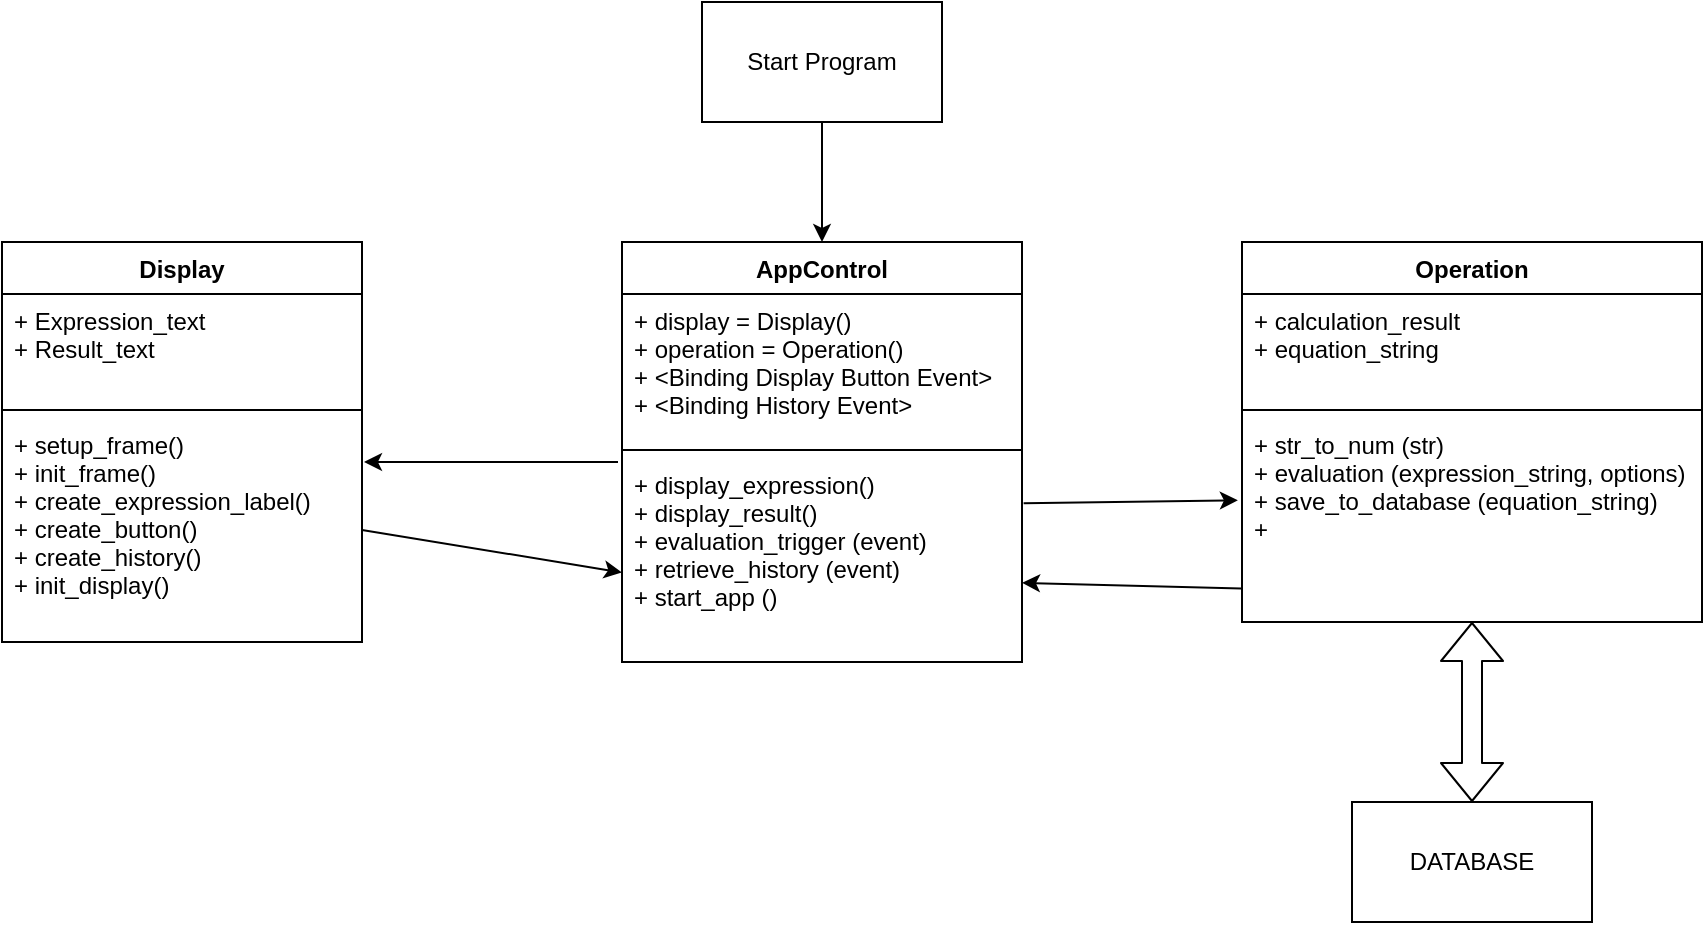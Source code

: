 <mxfile version="14.9.6" type="device"><diagram id="C5RBs43oDa-KdzZeNtuy" name="Page-1"><mxGraphModel dx="1038" dy="607" grid="1" gridSize="10" guides="1" tooltips="1" connect="1" arrows="1" fold="1" page="1" pageScale="1" pageWidth="827" pageHeight="1169" math="0" shadow="0"><root><mxCell id="WIyWlLk6GJQsqaUBKTNV-0"/><mxCell id="WIyWlLk6GJQsqaUBKTNV-1" parent="WIyWlLk6GJQsqaUBKTNV-0"/><mxCell id="__0qerwWPAZC6GgXwkwZ-0" value="Display" style="swimlane;fontStyle=1;align=center;verticalAlign=top;childLayout=stackLayout;horizontal=1;startSize=26;horizontalStack=0;resizeParent=1;resizeParentMax=0;resizeLast=0;collapsible=1;marginBottom=0;" vertex="1" parent="WIyWlLk6GJQsqaUBKTNV-1"><mxGeometry x="90" y="200" width="180" height="200" as="geometry"/></mxCell><mxCell id="__0qerwWPAZC6GgXwkwZ-1" value="+ Expression_text    &#10;+ Result_text&#10;" style="text;strokeColor=none;fillColor=none;align=left;verticalAlign=top;spacingLeft=4;spacingRight=4;overflow=hidden;rotatable=0;points=[[0,0.5],[1,0.5]];portConstraint=eastwest;" vertex="1" parent="__0qerwWPAZC6GgXwkwZ-0"><mxGeometry y="26" width="180" height="54" as="geometry"/></mxCell><mxCell id="__0qerwWPAZC6GgXwkwZ-2" value="" style="line;strokeWidth=1;fillColor=none;align=left;verticalAlign=middle;spacingTop=-1;spacingLeft=3;spacingRight=3;rotatable=0;labelPosition=right;points=[];portConstraint=eastwest;" vertex="1" parent="__0qerwWPAZC6GgXwkwZ-0"><mxGeometry y="80" width="180" height="8" as="geometry"/></mxCell><mxCell id="__0qerwWPAZC6GgXwkwZ-3" value="+ setup_frame()&#10;+ init_frame()&#10;+ create_expression_label()&#10;+ create_button()&#10;+ create_history()&#10;+ init_display()&#10;" style="text;strokeColor=none;fillColor=none;align=left;verticalAlign=top;spacingLeft=4;spacingRight=4;overflow=hidden;rotatable=0;points=[[0,0.5],[1,0.5]];portConstraint=eastwest;" vertex="1" parent="__0qerwWPAZC6GgXwkwZ-0"><mxGeometry y="88" width="180" height="112" as="geometry"/></mxCell><mxCell id="__0qerwWPAZC6GgXwkwZ-8" value="AppControl" style="swimlane;fontStyle=1;align=center;verticalAlign=top;childLayout=stackLayout;horizontal=1;startSize=26;horizontalStack=0;resizeParent=1;resizeParentMax=0;resizeLast=0;collapsible=1;marginBottom=0;" vertex="1" parent="WIyWlLk6GJQsqaUBKTNV-1"><mxGeometry x="400" y="200" width="200" height="210" as="geometry"/></mxCell><mxCell id="__0qerwWPAZC6GgXwkwZ-9" value="+ display = Display()&#10;+ operation = Operation()&#10;+ &lt;Binding Display Button Event&gt;&#10;+ &lt;Binding History Event&gt;" style="text;strokeColor=none;fillColor=none;align=left;verticalAlign=top;spacingLeft=4;spacingRight=4;overflow=hidden;rotatable=0;points=[[0,0.5],[1,0.5]];portConstraint=eastwest;" vertex="1" parent="__0qerwWPAZC6GgXwkwZ-8"><mxGeometry y="26" width="200" height="74" as="geometry"/></mxCell><mxCell id="__0qerwWPAZC6GgXwkwZ-10" value="" style="line;strokeWidth=1;fillColor=none;align=left;verticalAlign=middle;spacingTop=-1;spacingLeft=3;spacingRight=3;rotatable=0;labelPosition=right;points=[];portConstraint=eastwest;" vertex="1" parent="__0qerwWPAZC6GgXwkwZ-8"><mxGeometry y="100" width="200" height="8" as="geometry"/></mxCell><mxCell id="__0qerwWPAZC6GgXwkwZ-11" value="+ display_expression()&#10;+ display_result() &#10;+ evaluation_trigger (event)&#10;+ retrieve_history (event)&#10;+ start_app ()" style="text;strokeColor=none;fillColor=none;align=left;verticalAlign=top;spacingLeft=4;spacingRight=4;overflow=hidden;rotatable=0;points=[[0,0.5],[1,0.5]];portConstraint=eastwest;" vertex="1" parent="__0qerwWPAZC6GgXwkwZ-8"><mxGeometry y="108" width="200" height="102" as="geometry"/></mxCell><mxCell id="__0qerwWPAZC6GgXwkwZ-13" value="Operation" style="swimlane;fontStyle=1;align=center;verticalAlign=top;childLayout=stackLayout;horizontal=1;startSize=26;horizontalStack=0;resizeParent=1;resizeParentMax=0;resizeLast=0;collapsible=1;marginBottom=0;" vertex="1" parent="WIyWlLk6GJQsqaUBKTNV-1"><mxGeometry x="710" y="200" width="230" height="190" as="geometry"/></mxCell><mxCell id="__0qerwWPAZC6GgXwkwZ-14" value="+ calculation_result&#10;+ equation_string" style="text;strokeColor=none;fillColor=none;align=left;verticalAlign=top;spacingLeft=4;spacingRight=4;overflow=hidden;rotatable=0;points=[[0,0.5],[1,0.5]];portConstraint=eastwest;" vertex="1" parent="__0qerwWPAZC6GgXwkwZ-13"><mxGeometry y="26" width="230" height="54" as="geometry"/></mxCell><mxCell id="__0qerwWPAZC6GgXwkwZ-15" value="" style="line;strokeWidth=1;fillColor=none;align=left;verticalAlign=middle;spacingTop=-1;spacingLeft=3;spacingRight=3;rotatable=0;labelPosition=right;points=[];portConstraint=eastwest;" vertex="1" parent="__0qerwWPAZC6GgXwkwZ-13"><mxGeometry y="80" width="230" height="8" as="geometry"/></mxCell><mxCell id="__0qerwWPAZC6GgXwkwZ-16" value="+ str_to_num (str)&#10;+ evaluation (expression_string, options)&#10;+ save_to_database (equation_string)&#10;+ " style="text;strokeColor=none;fillColor=none;align=left;verticalAlign=top;spacingLeft=4;spacingRight=4;overflow=hidden;rotatable=0;points=[[0,0.5],[1,0.5]];portConstraint=eastwest;" vertex="1" parent="__0qerwWPAZC6GgXwkwZ-13"><mxGeometry y="88" width="230" height="102" as="geometry"/></mxCell><mxCell id="__0qerwWPAZC6GgXwkwZ-17" value="Start Program" style="rounded=0;whiteSpace=wrap;html=1;" vertex="1" parent="WIyWlLk6GJQsqaUBKTNV-1"><mxGeometry x="440" y="80" width="120" height="60" as="geometry"/></mxCell><mxCell id="__0qerwWPAZC6GgXwkwZ-18" value="" style="endArrow=classic;html=1;exitX=0.5;exitY=1;exitDx=0;exitDy=0;entryX=0.5;entryY=0;entryDx=0;entryDy=0;" edge="1" parent="WIyWlLk6GJQsqaUBKTNV-1" source="__0qerwWPAZC6GgXwkwZ-17" target="__0qerwWPAZC6GgXwkwZ-8"><mxGeometry width="50" height="50" relative="1" as="geometry"><mxPoint x="420" y="340" as="sourcePoint"/><mxPoint x="470" y="290" as="targetPoint"/></mxGeometry></mxCell><mxCell id="__0qerwWPAZC6GgXwkwZ-21" value="DATABASE" style="rounded=0;whiteSpace=wrap;html=1;" vertex="1" parent="WIyWlLk6GJQsqaUBKTNV-1"><mxGeometry x="765" y="480" width="120" height="60" as="geometry"/></mxCell><mxCell id="__0qerwWPAZC6GgXwkwZ-22" value="" style="endArrow=classic;html=1;" edge="1" parent="WIyWlLk6GJQsqaUBKTNV-1"><mxGeometry width="50" height="50" relative="1" as="geometry"><mxPoint x="398" y="310" as="sourcePoint"/><mxPoint x="271" y="310" as="targetPoint"/></mxGeometry></mxCell><mxCell id="__0qerwWPAZC6GgXwkwZ-24" value="" style="endArrow=classic;html=1;exitX=1;exitY=0.5;exitDx=0;exitDy=0;entryX=0;entryY=0.561;entryDx=0;entryDy=0;entryPerimeter=0;" edge="1" parent="WIyWlLk6GJQsqaUBKTNV-1" source="__0qerwWPAZC6GgXwkwZ-3" target="__0qerwWPAZC6GgXwkwZ-11"><mxGeometry width="50" height="50" relative="1" as="geometry"><mxPoint x="530" y="230" as="sourcePoint"/><mxPoint x="580" y="180" as="targetPoint"/></mxGeometry></mxCell><mxCell id="__0qerwWPAZC6GgXwkwZ-25" value="" style="endArrow=classic;html=1;exitX=1.004;exitY=0.222;exitDx=0;exitDy=0;exitPerimeter=0;entryX=-0.009;entryY=0.403;entryDx=0;entryDy=0;entryPerimeter=0;" edge="1" parent="WIyWlLk6GJQsqaUBKTNV-1" source="__0qerwWPAZC6GgXwkwZ-11" target="__0qerwWPAZC6GgXwkwZ-16"><mxGeometry width="50" height="50" relative="1" as="geometry"><mxPoint x="530" y="230" as="sourcePoint"/><mxPoint x="580" y="180" as="targetPoint"/></mxGeometry></mxCell><mxCell id="__0qerwWPAZC6GgXwkwZ-26" value="" style="endArrow=classic;html=1;exitX=-0.002;exitY=0.836;exitDx=0;exitDy=0;exitPerimeter=0;entryX=1;entryY=0.612;entryDx=0;entryDy=0;entryPerimeter=0;" edge="1" parent="WIyWlLk6GJQsqaUBKTNV-1" source="__0qerwWPAZC6GgXwkwZ-16" target="__0qerwWPAZC6GgXwkwZ-11"><mxGeometry width="50" height="50" relative="1" as="geometry"><mxPoint x="530" y="470" as="sourcePoint"/><mxPoint x="580" y="420" as="targetPoint"/></mxGeometry></mxCell><mxCell id="__0qerwWPAZC6GgXwkwZ-27" value="" style="shape=flexArrow;endArrow=classic;startArrow=classic;html=1;entryX=0.5;entryY=0;entryDx=0;entryDy=0;" edge="1" parent="WIyWlLk6GJQsqaUBKTNV-1" source="__0qerwWPAZC6GgXwkwZ-16" target="__0qerwWPAZC6GgXwkwZ-21"><mxGeometry width="100" height="100" relative="1" as="geometry"><mxPoint x="510" y="490" as="sourcePoint"/><mxPoint x="610" y="390" as="targetPoint"/></mxGeometry></mxCell></root></mxGraphModel></diagram></mxfile>